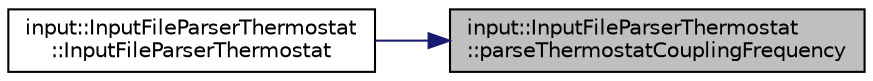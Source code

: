 digraph "input::InputFileParserThermostat::parseThermostatCouplingFrequency"
{
 // LATEX_PDF_SIZE
  edge [fontname="Helvetica",fontsize="10",labelfontname="Helvetica",labelfontsize="10"];
  node [fontname="Helvetica",fontsize="10",shape=record];
  rankdir="RL";
  Node1 [label="input::InputFileParserThermostat\l::parseThermostatCouplingFrequency",height=0.2,width=0.4,color="black", fillcolor="grey75", style="filled", fontcolor="black",tooltip="parses the coupling frequency of the nh-chain thermostat"];
  Node1 -> Node2 [dir="back",color="midnightblue",fontsize="10",style="solid",fontname="Helvetica"];
  Node2 [label="input::InputFileParserThermostat\l::InputFileParserThermostat",height=0.2,width=0.4,color="black", fillcolor="white", style="filled",URL="$classinput_1_1InputFileParserThermostat.html#ad1211ce0265485acf4f908075b7a808e",tooltip="Construct a new Input File Parser Thermostat:: Input File Parser Thermostat object."];
}
